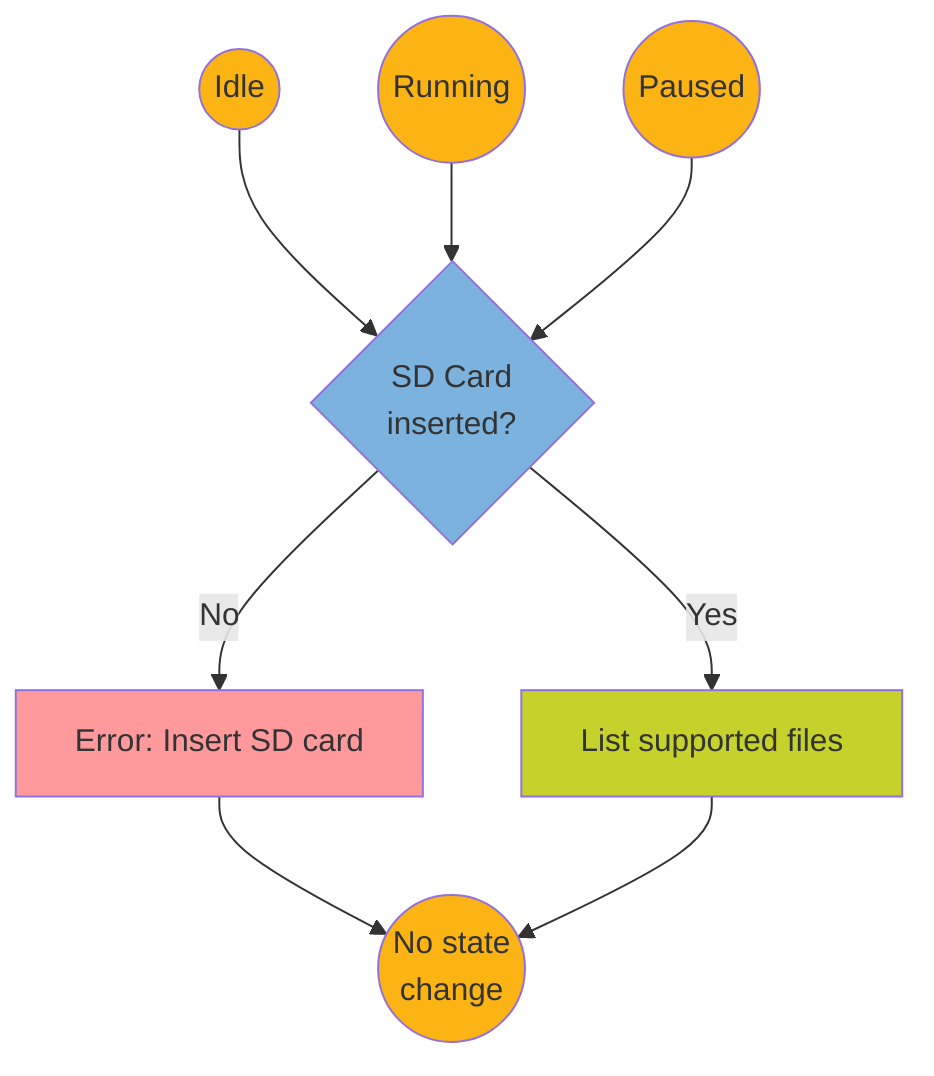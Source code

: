 flowchart TD
    classDef function fill:#c6d22c
    classDef condition fill:#7cb2de
    classDef state fill:#fcb415
    classDef error fill:#FF999C

    B((Idle)):::state --> G{SD Card
    inserted?}:::condition
    C((Running)):::state --> G
    D((Paused)):::state --> G
    G -- Yes -->H[List supported files]:::function
    G -- No -->I[Error: Insert SD card]:::error
    I --> J((No state
    change)):::state
    H --> J